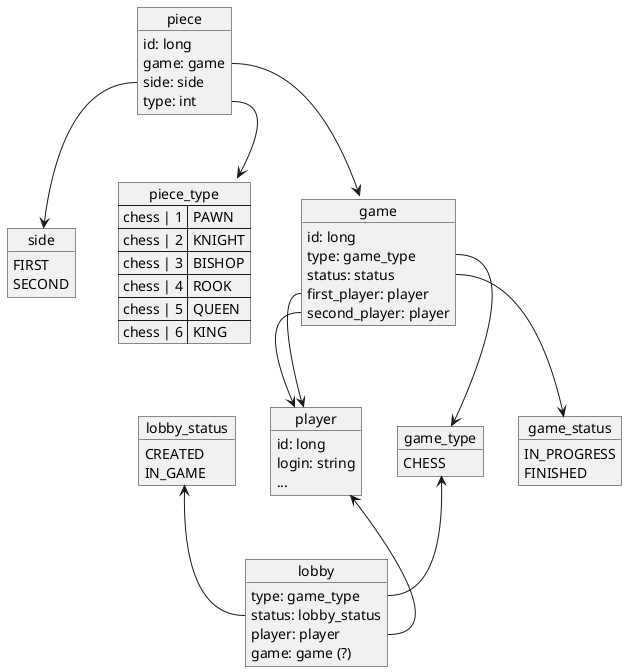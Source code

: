 @startuml

object side {
  FIRST
  SECOND
}

object game_type {
  CHESS
  'GO
  'SHOGI
  'OTHELLO
  'CHECKERS
}

object game_status {
  IN_PROGRESS
  FINISHED
  'CANCELLED
}

object lobby_status {
  CREATED
  IN_GAME
  'CANCELLED
}

map piece_type {
  chess | 1 => PAWN
  chess | 2 => KNIGHT
  chess | 3 => BISHOP
  chess | 4 => ROOK
  chess | 5 => QUEEN
  chess | 6 => KING
}

object player {
  id: long
  login: string
  ...
}

object piece {
  id: long
  game: game
  side: side
  type: int
}

object game {
  id: long
  type: game_type
  status: status
  first_player: player
  second_player: player
}

object lobby {
  type: game_type
  status: lobby_status
  player: player
  game: game (?)
}

piece::game --> game
piece::side --> side
piece::type --> piece_type

game::type --> game_type
game::status --> game_status
game::first_player --> player
game::second_player --> player

lobby::type -u-> game_type
lobby::lobby_status -u-> lobby_status
lobby::player -u-> player

@enduml
